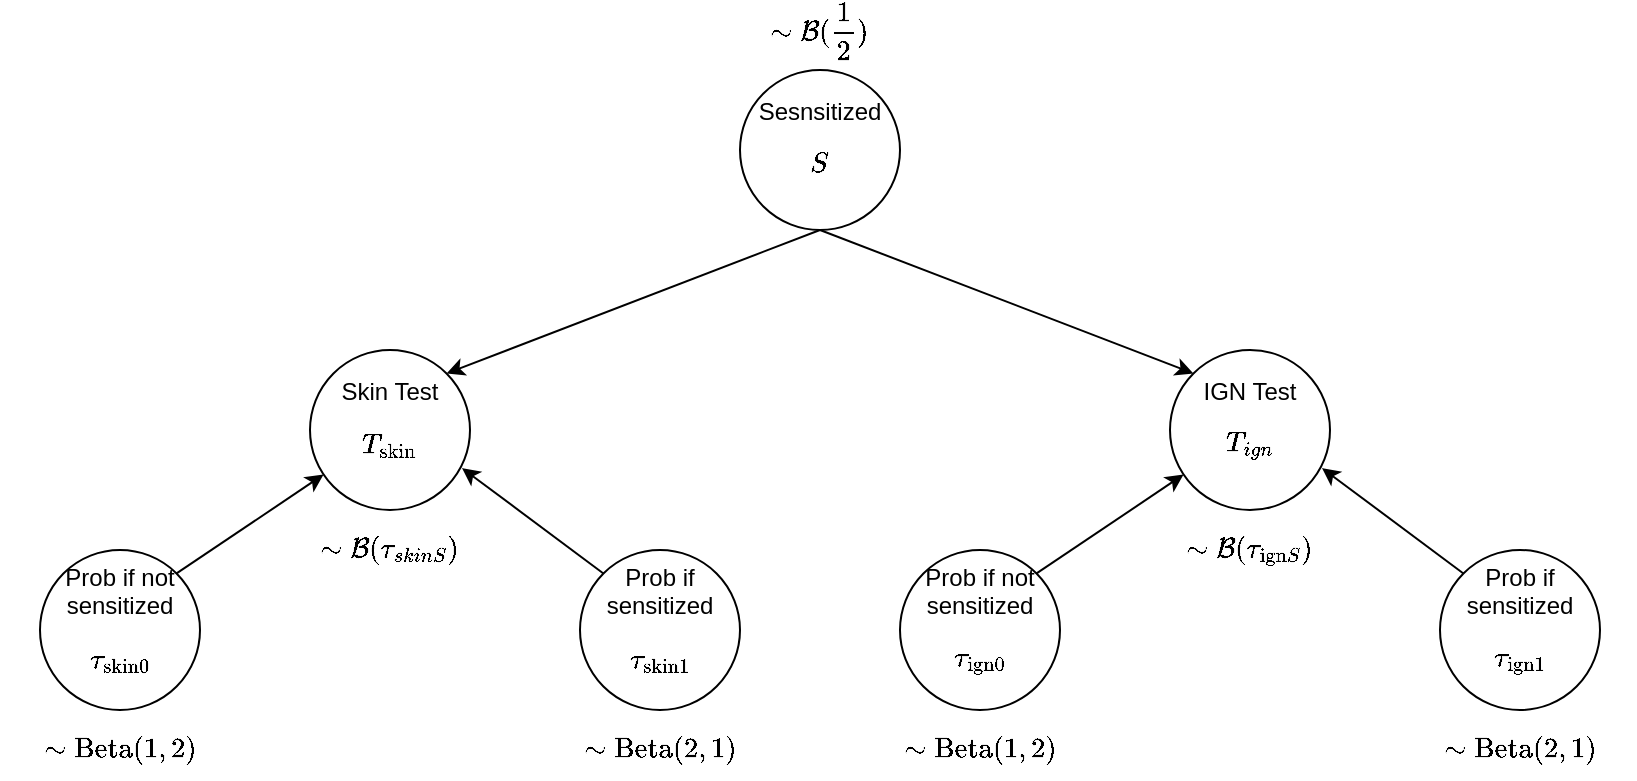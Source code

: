 <mxfile version="13.7.9" type="device"><diagram id="j6jCKUZKPX6GfoREjQte" name="Seite-1"><mxGraphModel dx="946" dy="655" grid="1" gridSize="10" guides="1" tooltips="1" connect="1" arrows="1" fold="1" page="1" pageScale="1" pageWidth="827" pageHeight="1169" math="1" shadow="0"><root><mxCell id="0"/><mxCell id="1" parent="0"/><mxCell id="6Z_o--hk_LYiyyknmYLX-25" style="edgeStyle=none;rounded=0;orthogonalLoop=1;jettySize=auto;html=1;exitX=0.5;exitY=1;exitDx=0;exitDy=0;entryX=0;entryY=0;entryDx=0;entryDy=0;" edge="1" parent="1" source="6Z_o--hk_LYiyyknmYLX-1" target="6Z_o--hk_LYiyyknmYLX-17"><mxGeometry relative="1" as="geometry"/></mxCell><mxCell id="6Z_o--hk_LYiyyknmYLX-26" style="edgeStyle=none;rounded=0;orthogonalLoop=1;jettySize=auto;html=1;exitX=0.5;exitY=1;exitDx=0;exitDy=0;entryX=1;entryY=0;entryDx=0;entryDy=0;" edge="1" parent="1" source="6Z_o--hk_LYiyyknmYLX-1" target="6Z_o--hk_LYiyyknmYLX-2"><mxGeometry relative="1" as="geometry"/></mxCell><mxCell id="6Z_o--hk_LYiyyknmYLX-1" value="Sesnsitized&lt;br&gt;$$S$$" style="ellipse;whiteSpace=wrap;html=1;aspect=fixed;" vertex="1" parent="1"><mxGeometry x="580" y="190" width="80" height="80" as="geometry"/></mxCell><mxCell id="6Z_o--hk_LYiyyknmYLX-2" value="Skin Test&lt;br&gt;$$T_{\text{skin}}$$" style="ellipse;whiteSpace=wrap;html=1;aspect=fixed;" vertex="1" parent="1"><mxGeometry x="365" y="330" width="80" height="80" as="geometry"/></mxCell><mxCell id="6Z_o--hk_LYiyyknmYLX-4" value="$$\sim\mathcal{B}(\frac{1}{2})$$" style="text;html=1;strokeColor=none;fillColor=none;align=center;verticalAlign=middle;whiteSpace=wrap;rounded=0;" vertex="1" parent="1"><mxGeometry x="600" y="160" width="40" height="20" as="geometry"/></mxCell><mxCell id="6Z_o--hk_LYiyyknmYLX-5" value="$$\sim\mathcal{B}(\tau_{skinS})$$" style="text;html=1;strokeColor=none;fillColor=none;align=center;verticalAlign=middle;whiteSpace=wrap;rounded=0;" vertex="1" parent="1"><mxGeometry x="385" y="420" width="40" height="20" as="geometry"/></mxCell><mxCell id="6Z_o--hk_LYiyyknmYLX-15" style="edgeStyle=none;rounded=0;orthogonalLoop=1;jettySize=auto;html=1;exitX=1;exitY=0;exitDx=0;exitDy=0;" edge="1" parent="1" source="6Z_o--hk_LYiyyknmYLX-6" target="6Z_o--hk_LYiyyknmYLX-2"><mxGeometry relative="1" as="geometry"/></mxCell><mxCell id="6Z_o--hk_LYiyyknmYLX-6" value="Prob if not sensitized&lt;br&gt;$$\tau_{\text{skin}0}$$" style="ellipse;whiteSpace=wrap;html=1;aspect=fixed;" vertex="1" parent="1"><mxGeometry x="230" y="430" width="80" height="80" as="geometry"/></mxCell><mxCell id="6Z_o--hk_LYiyyknmYLX-16" style="edgeStyle=none;rounded=0;orthogonalLoop=1;jettySize=auto;html=1;exitX=0;exitY=0;exitDx=0;exitDy=0;entryX=0.95;entryY=0.738;entryDx=0;entryDy=0;entryPerimeter=0;" edge="1" parent="1" source="6Z_o--hk_LYiyyknmYLX-8" target="6Z_o--hk_LYiyyknmYLX-2"><mxGeometry relative="1" as="geometry"/></mxCell><mxCell id="6Z_o--hk_LYiyyknmYLX-8" value="Prob if sensitized&lt;br&gt;$$\tau_{\text{skin}1}$$" style="ellipse;whiteSpace=wrap;html=1;aspect=fixed;" vertex="1" parent="1"><mxGeometry x="500" y="430" width="80" height="80" as="geometry"/></mxCell><mxCell id="6Z_o--hk_LYiyyknmYLX-9" value="$$\sim\mathrm{Beta}(1,2)$$" style="text;html=1;strokeColor=none;fillColor=none;align=center;verticalAlign=middle;whiteSpace=wrap;rounded=0;" vertex="1" parent="1"><mxGeometry x="250" y="520" width="40" height="20" as="geometry"/></mxCell><mxCell id="6Z_o--hk_LYiyyknmYLX-10" value="$$\sim\mathrm{Beta}(2,1)$$" style="text;html=1;strokeColor=none;fillColor=none;align=center;verticalAlign=middle;whiteSpace=wrap;rounded=0;" vertex="1" parent="1"><mxGeometry x="520" y="520" width="40" height="20" as="geometry"/></mxCell><mxCell id="6Z_o--hk_LYiyyknmYLX-17" value="IGN Test&lt;br&gt;$$T_{ign}$$" style="ellipse;whiteSpace=wrap;html=1;aspect=fixed;" vertex="1" parent="1"><mxGeometry x="795" y="330" width="80" height="80" as="geometry"/></mxCell><mxCell id="6Z_o--hk_LYiyyknmYLX-18" value="$$\sim\mathcal{B}(\tau_{\text{ign}S})$$" style="text;html=1;strokeColor=none;fillColor=none;align=center;verticalAlign=middle;whiteSpace=wrap;rounded=0;" vertex="1" parent="1"><mxGeometry x="815" y="420" width="40" height="20" as="geometry"/></mxCell><mxCell id="6Z_o--hk_LYiyyknmYLX-19" style="edgeStyle=none;rounded=0;orthogonalLoop=1;jettySize=auto;html=1;exitX=1;exitY=0;exitDx=0;exitDy=0;" edge="1" parent="1" source="6Z_o--hk_LYiyyknmYLX-20" target="6Z_o--hk_LYiyyknmYLX-17"><mxGeometry relative="1" as="geometry"/></mxCell><mxCell id="6Z_o--hk_LYiyyknmYLX-20" value="Prob if not sensitized&lt;br&gt;$$\tau_{\text{ign}0}$$" style="ellipse;whiteSpace=wrap;html=1;aspect=fixed;" vertex="1" parent="1"><mxGeometry x="660" y="430" width="80" height="80" as="geometry"/></mxCell><mxCell id="6Z_o--hk_LYiyyknmYLX-21" style="edgeStyle=none;rounded=0;orthogonalLoop=1;jettySize=auto;html=1;exitX=0;exitY=0;exitDx=0;exitDy=0;entryX=0.95;entryY=0.738;entryDx=0;entryDy=0;entryPerimeter=0;" edge="1" parent="1" source="6Z_o--hk_LYiyyknmYLX-22" target="6Z_o--hk_LYiyyknmYLX-17"><mxGeometry relative="1" as="geometry"/></mxCell><mxCell id="6Z_o--hk_LYiyyknmYLX-22" value="Prob if sensitized&lt;br&gt;$$\tau_{\text{ign}1}$$" style="ellipse;whiteSpace=wrap;html=1;aspect=fixed;" vertex="1" parent="1"><mxGeometry x="930" y="430" width="80" height="80" as="geometry"/></mxCell><mxCell id="6Z_o--hk_LYiyyknmYLX-23" value="$$\sim\mathrm{Beta}(1,2)$$" style="text;html=1;strokeColor=none;fillColor=none;align=center;verticalAlign=middle;whiteSpace=wrap;rounded=0;" vertex="1" parent="1"><mxGeometry x="680" y="520" width="40" height="20" as="geometry"/></mxCell><mxCell id="6Z_o--hk_LYiyyknmYLX-24" value="$$\sim\mathrm{Beta}(2,1)$$" style="text;html=1;strokeColor=none;fillColor=none;align=center;verticalAlign=middle;whiteSpace=wrap;rounded=0;" vertex="1" parent="1"><mxGeometry x="950" y="520" width="40" height="20" as="geometry"/></mxCell></root></mxGraphModel></diagram></mxfile>